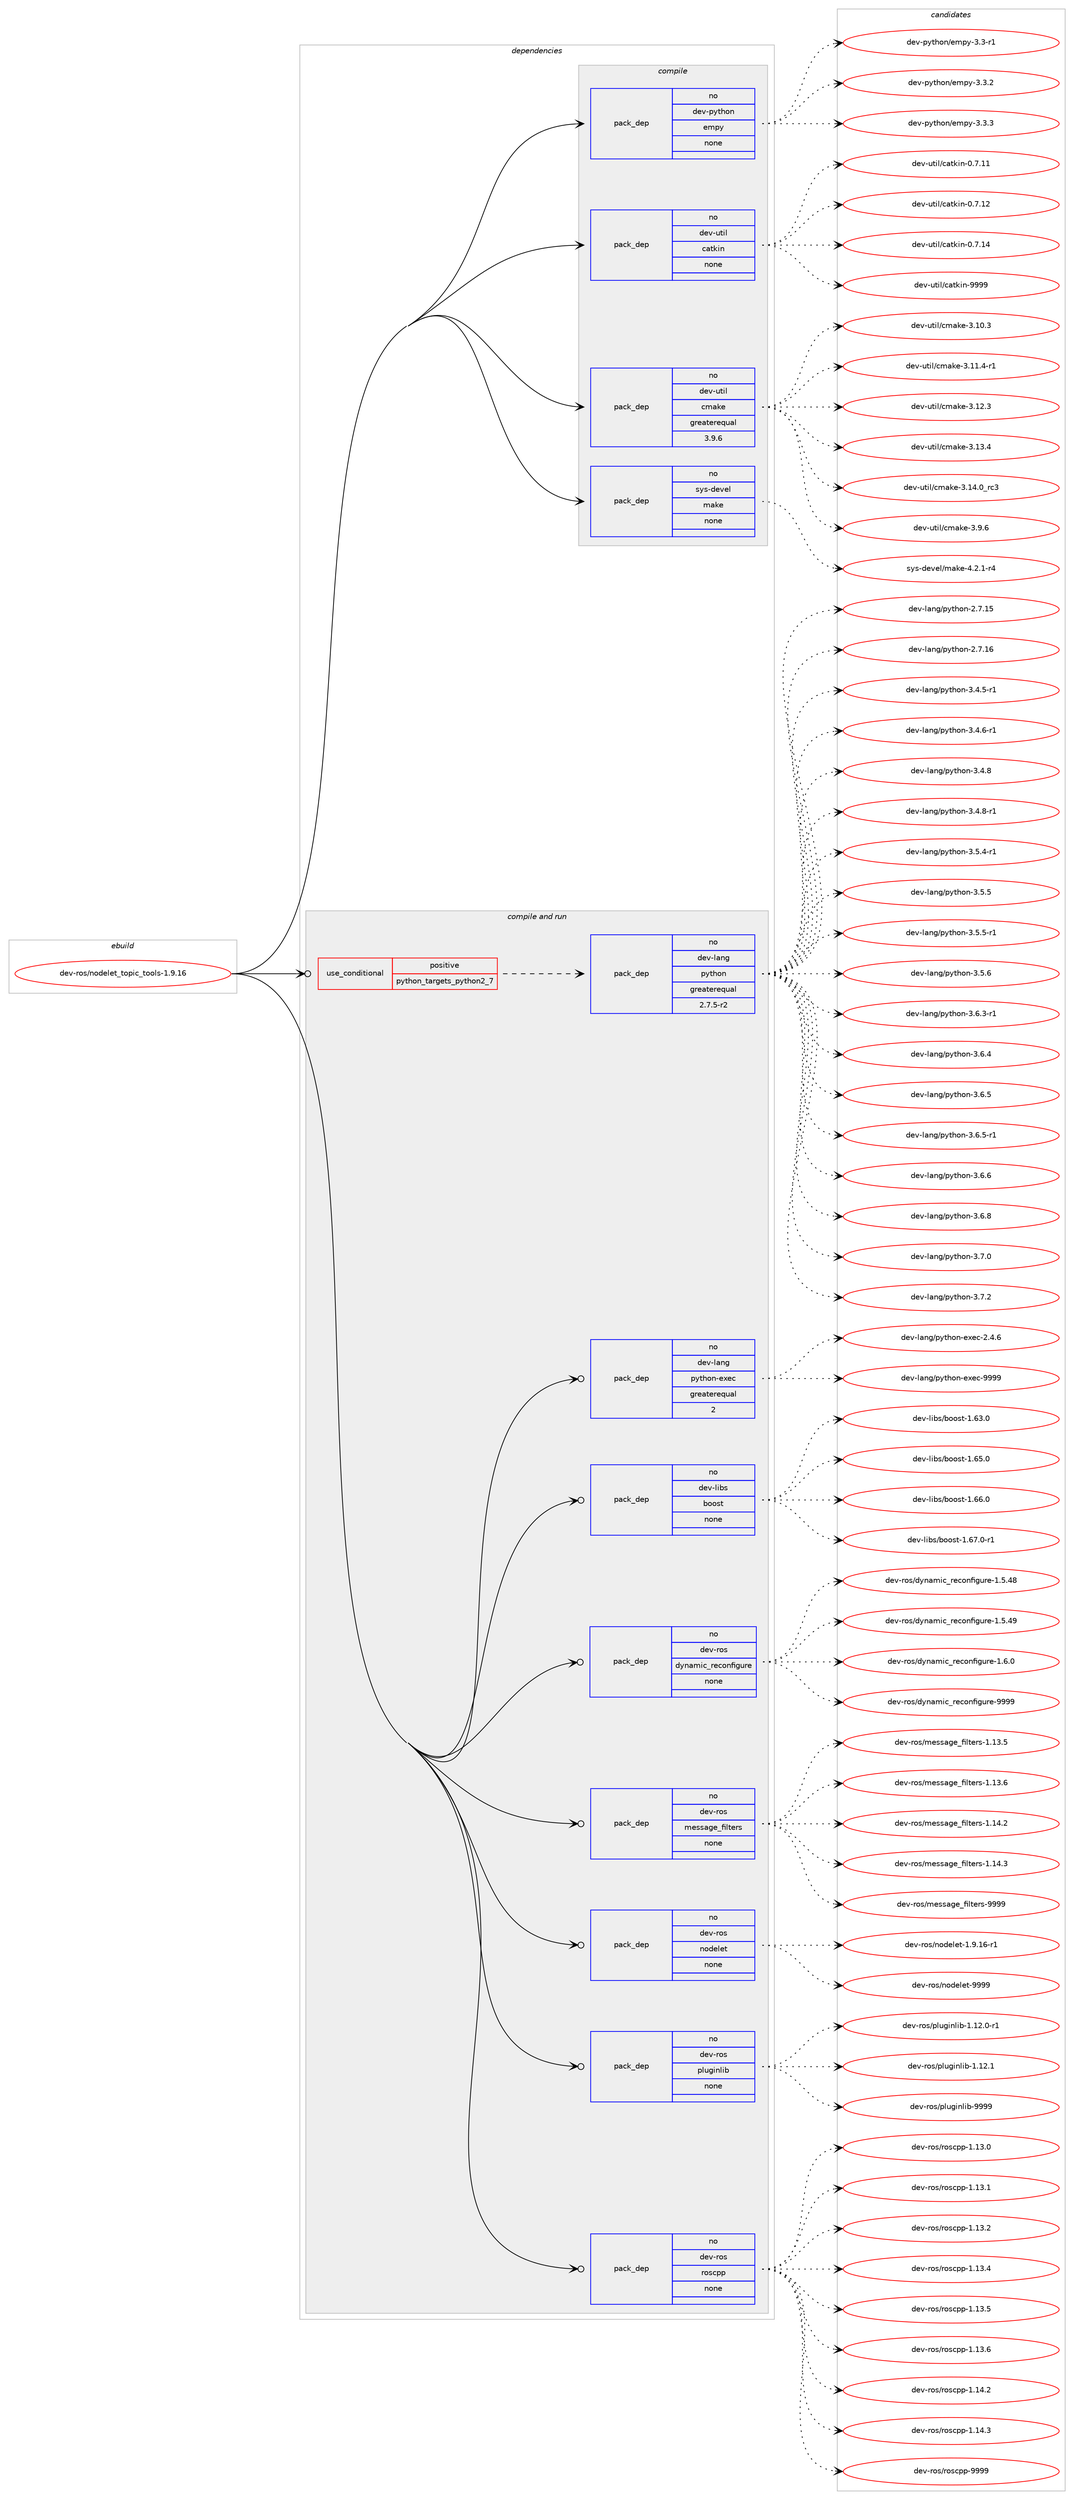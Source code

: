 digraph prolog {

# *************
# Graph options
# *************

newrank=true;
concentrate=true;
compound=true;
graph [rankdir=LR,fontname=Helvetica,fontsize=10,ranksep=1.5];#, ranksep=2.5, nodesep=0.2];
edge  [arrowhead=vee];
node  [fontname=Helvetica,fontsize=10];

# **********
# The ebuild
# **********

subgraph cluster_leftcol {
color=gray;
rank=same;
label=<<i>ebuild</i>>;
id [label="dev-ros/nodelet_topic_tools-1.9.16", color=red, width=4, href="../dev-ros/nodelet_topic_tools-1.9.16.svg"];
}

# ****************
# The dependencies
# ****************

subgraph cluster_midcol {
color=gray;
label=<<i>dependencies</i>>;
subgraph cluster_compile {
fillcolor="#eeeeee";
style=filled;
label=<<i>compile</i>>;
subgraph pack1048180 {
dependency1460775 [label=<<TABLE BORDER="0" CELLBORDER="1" CELLSPACING="0" CELLPADDING="4" WIDTH="220"><TR><TD ROWSPAN="6" CELLPADDING="30">pack_dep</TD></TR><TR><TD WIDTH="110">no</TD></TR><TR><TD>dev-python</TD></TR><TR><TD>empy</TD></TR><TR><TD>none</TD></TR><TR><TD></TD></TR></TABLE>>, shape=none, color=blue];
}
id:e -> dependency1460775:w [weight=20,style="solid",arrowhead="vee"];
subgraph pack1048181 {
dependency1460776 [label=<<TABLE BORDER="0" CELLBORDER="1" CELLSPACING="0" CELLPADDING="4" WIDTH="220"><TR><TD ROWSPAN="6" CELLPADDING="30">pack_dep</TD></TR><TR><TD WIDTH="110">no</TD></TR><TR><TD>dev-util</TD></TR><TR><TD>catkin</TD></TR><TR><TD>none</TD></TR><TR><TD></TD></TR></TABLE>>, shape=none, color=blue];
}
id:e -> dependency1460776:w [weight=20,style="solid",arrowhead="vee"];
subgraph pack1048182 {
dependency1460777 [label=<<TABLE BORDER="0" CELLBORDER="1" CELLSPACING="0" CELLPADDING="4" WIDTH="220"><TR><TD ROWSPAN="6" CELLPADDING="30">pack_dep</TD></TR><TR><TD WIDTH="110">no</TD></TR><TR><TD>dev-util</TD></TR><TR><TD>cmake</TD></TR><TR><TD>greaterequal</TD></TR><TR><TD>3.9.6</TD></TR></TABLE>>, shape=none, color=blue];
}
id:e -> dependency1460777:w [weight=20,style="solid",arrowhead="vee"];
subgraph pack1048183 {
dependency1460778 [label=<<TABLE BORDER="0" CELLBORDER="1" CELLSPACING="0" CELLPADDING="4" WIDTH="220"><TR><TD ROWSPAN="6" CELLPADDING="30">pack_dep</TD></TR><TR><TD WIDTH="110">no</TD></TR><TR><TD>sys-devel</TD></TR><TR><TD>make</TD></TR><TR><TD>none</TD></TR><TR><TD></TD></TR></TABLE>>, shape=none, color=blue];
}
id:e -> dependency1460778:w [weight=20,style="solid",arrowhead="vee"];
}
subgraph cluster_compileandrun {
fillcolor="#eeeeee";
style=filled;
label=<<i>compile and run</i>>;
subgraph cond389205 {
dependency1460779 [label=<<TABLE BORDER="0" CELLBORDER="1" CELLSPACING="0" CELLPADDING="4"><TR><TD ROWSPAN="3" CELLPADDING="10">use_conditional</TD></TR><TR><TD>positive</TD></TR><TR><TD>python_targets_python2_7</TD></TR></TABLE>>, shape=none, color=red];
subgraph pack1048184 {
dependency1460780 [label=<<TABLE BORDER="0" CELLBORDER="1" CELLSPACING="0" CELLPADDING="4" WIDTH="220"><TR><TD ROWSPAN="6" CELLPADDING="30">pack_dep</TD></TR><TR><TD WIDTH="110">no</TD></TR><TR><TD>dev-lang</TD></TR><TR><TD>python</TD></TR><TR><TD>greaterequal</TD></TR><TR><TD>2.7.5-r2</TD></TR></TABLE>>, shape=none, color=blue];
}
dependency1460779:e -> dependency1460780:w [weight=20,style="dashed",arrowhead="vee"];
}
id:e -> dependency1460779:w [weight=20,style="solid",arrowhead="odotvee"];
subgraph pack1048185 {
dependency1460781 [label=<<TABLE BORDER="0" CELLBORDER="1" CELLSPACING="0" CELLPADDING="4" WIDTH="220"><TR><TD ROWSPAN="6" CELLPADDING="30">pack_dep</TD></TR><TR><TD WIDTH="110">no</TD></TR><TR><TD>dev-lang</TD></TR><TR><TD>python-exec</TD></TR><TR><TD>greaterequal</TD></TR><TR><TD>2</TD></TR></TABLE>>, shape=none, color=blue];
}
id:e -> dependency1460781:w [weight=20,style="solid",arrowhead="odotvee"];
subgraph pack1048186 {
dependency1460782 [label=<<TABLE BORDER="0" CELLBORDER="1" CELLSPACING="0" CELLPADDING="4" WIDTH="220"><TR><TD ROWSPAN="6" CELLPADDING="30">pack_dep</TD></TR><TR><TD WIDTH="110">no</TD></TR><TR><TD>dev-libs</TD></TR><TR><TD>boost</TD></TR><TR><TD>none</TD></TR><TR><TD></TD></TR></TABLE>>, shape=none, color=blue];
}
id:e -> dependency1460782:w [weight=20,style="solid",arrowhead="odotvee"];
subgraph pack1048187 {
dependency1460783 [label=<<TABLE BORDER="0" CELLBORDER="1" CELLSPACING="0" CELLPADDING="4" WIDTH="220"><TR><TD ROWSPAN="6" CELLPADDING="30">pack_dep</TD></TR><TR><TD WIDTH="110">no</TD></TR><TR><TD>dev-ros</TD></TR><TR><TD>dynamic_reconfigure</TD></TR><TR><TD>none</TD></TR><TR><TD></TD></TR></TABLE>>, shape=none, color=blue];
}
id:e -> dependency1460783:w [weight=20,style="solid",arrowhead="odotvee"];
subgraph pack1048188 {
dependency1460784 [label=<<TABLE BORDER="0" CELLBORDER="1" CELLSPACING="0" CELLPADDING="4" WIDTH="220"><TR><TD ROWSPAN="6" CELLPADDING="30">pack_dep</TD></TR><TR><TD WIDTH="110">no</TD></TR><TR><TD>dev-ros</TD></TR><TR><TD>message_filters</TD></TR><TR><TD>none</TD></TR><TR><TD></TD></TR></TABLE>>, shape=none, color=blue];
}
id:e -> dependency1460784:w [weight=20,style="solid",arrowhead="odotvee"];
subgraph pack1048189 {
dependency1460785 [label=<<TABLE BORDER="0" CELLBORDER="1" CELLSPACING="0" CELLPADDING="4" WIDTH="220"><TR><TD ROWSPAN="6" CELLPADDING="30">pack_dep</TD></TR><TR><TD WIDTH="110">no</TD></TR><TR><TD>dev-ros</TD></TR><TR><TD>nodelet</TD></TR><TR><TD>none</TD></TR><TR><TD></TD></TR></TABLE>>, shape=none, color=blue];
}
id:e -> dependency1460785:w [weight=20,style="solid",arrowhead="odotvee"];
subgraph pack1048190 {
dependency1460786 [label=<<TABLE BORDER="0" CELLBORDER="1" CELLSPACING="0" CELLPADDING="4" WIDTH="220"><TR><TD ROWSPAN="6" CELLPADDING="30">pack_dep</TD></TR><TR><TD WIDTH="110">no</TD></TR><TR><TD>dev-ros</TD></TR><TR><TD>pluginlib</TD></TR><TR><TD>none</TD></TR><TR><TD></TD></TR></TABLE>>, shape=none, color=blue];
}
id:e -> dependency1460786:w [weight=20,style="solid",arrowhead="odotvee"];
subgraph pack1048191 {
dependency1460787 [label=<<TABLE BORDER="0" CELLBORDER="1" CELLSPACING="0" CELLPADDING="4" WIDTH="220"><TR><TD ROWSPAN="6" CELLPADDING="30">pack_dep</TD></TR><TR><TD WIDTH="110">no</TD></TR><TR><TD>dev-ros</TD></TR><TR><TD>roscpp</TD></TR><TR><TD>none</TD></TR><TR><TD></TD></TR></TABLE>>, shape=none, color=blue];
}
id:e -> dependency1460787:w [weight=20,style="solid",arrowhead="odotvee"];
}
subgraph cluster_run {
fillcolor="#eeeeee";
style=filled;
label=<<i>run</i>>;
}
}

# **************
# The candidates
# **************

subgraph cluster_choices {
rank=same;
color=gray;
label=<<i>candidates</i>>;

subgraph choice1048180 {
color=black;
nodesep=1;
choice1001011184511212111610411111047101109112121455146514511449 [label="dev-python/empy-3.3-r1", color=red, width=4,href="../dev-python/empy-3.3-r1.svg"];
choice1001011184511212111610411111047101109112121455146514650 [label="dev-python/empy-3.3.2", color=red, width=4,href="../dev-python/empy-3.3.2.svg"];
choice1001011184511212111610411111047101109112121455146514651 [label="dev-python/empy-3.3.3", color=red, width=4,href="../dev-python/empy-3.3.3.svg"];
dependency1460775:e -> choice1001011184511212111610411111047101109112121455146514511449:w [style=dotted,weight="100"];
dependency1460775:e -> choice1001011184511212111610411111047101109112121455146514650:w [style=dotted,weight="100"];
dependency1460775:e -> choice1001011184511212111610411111047101109112121455146514651:w [style=dotted,weight="100"];
}
subgraph choice1048181 {
color=black;
nodesep=1;
choice1001011184511711610510847999711610710511045484655464949 [label="dev-util/catkin-0.7.11", color=red, width=4,href="../dev-util/catkin-0.7.11.svg"];
choice1001011184511711610510847999711610710511045484655464950 [label="dev-util/catkin-0.7.12", color=red, width=4,href="../dev-util/catkin-0.7.12.svg"];
choice1001011184511711610510847999711610710511045484655464952 [label="dev-util/catkin-0.7.14", color=red, width=4,href="../dev-util/catkin-0.7.14.svg"];
choice100101118451171161051084799971161071051104557575757 [label="dev-util/catkin-9999", color=red, width=4,href="../dev-util/catkin-9999.svg"];
dependency1460776:e -> choice1001011184511711610510847999711610710511045484655464949:w [style=dotted,weight="100"];
dependency1460776:e -> choice1001011184511711610510847999711610710511045484655464950:w [style=dotted,weight="100"];
dependency1460776:e -> choice1001011184511711610510847999711610710511045484655464952:w [style=dotted,weight="100"];
dependency1460776:e -> choice100101118451171161051084799971161071051104557575757:w [style=dotted,weight="100"];
}
subgraph choice1048182 {
color=black;
nodesep=1;
choice1001011184511711610510847991099710710145514649484651 [label="dev-util/cmake-3.10.3", color=red, width=4,href="../dev-util/cmake-3.10.3.svg"];
choice10010111845117116105108479910997107101455146494946524511449 [label="dev-util/cmake-3.11.4-r1", color=red, width=4,href="../dev-util/cmake-3.11.4-r1.svg"];
choice1001011184511711610510847991099710710145514649504651 [label="dev-util/cmake-3.12.3", color=red, width=4,href="../dev-util/cmake-3.12.3.svg"];
choice1001011184511711610510847991099710710145514649514652 [label="dev-util/cmake-3.13.4", color=red, width=4,href="../dev-util/cmake-3.13.4.svg"];
choice1001011184511711610510847991099710710145514649524648951149951 [label="dev-util/cmake-3.14.0_rc3", color=red, width=4,href="../dev-util/cmake-3.14.0_rc3.svg"];
choice10010111845117116105108479910997107101455146574654 [label="dev-util/cmake-3.9.6", color=red, width=4,href="../dev-util/cmake-3.9.6.svg"];
dependency1460777:e -> choice1001011184511711610510847991099710710145514649484651:w [style=dotted,weight="100"];
dependency1460777:e -> choice10010111845117116105108479910997107101455146494946524511449:w [style=dotted,weight="100"];
dependency1460777:e -> choice1001011184511711610510847991099710710145514649504651:w [style=dotted,weight="100"];
dependency1460777:e -> choice1001011184511711610510847991099710710145514649514652:w [style=dotted,weight="100"];
dependency1460777:e -> choice1001011184511711610510847991099710710145514649524648951149951:w [style=dotted,weight="100"];
dependency1460777:e -> choice10010111845117116105108479910997107101455146574654:w [style=dotted,weight="100"];
}
subgraph choice1048183 {
color=black;
nodesep=1;
choice1151211154510010111810110847109971071014552465046494511452 [label="sys-devel/make-4.2.1-r4", color=red, width=4,href="../sys-devel/make-4.2.1-r4.svg"];
dependency1460778:e -> choice1151211154510010111810110847109971071014552465046494511452:w [style=dotted,weight="100"];
}
subgraph choice1048184 {
color=black;
nodesep=1;
choice10010111845108971101034711212111610411111045504655464953 [label="dev-lang/python-2.7.15", color=red, width=4,href="../dev-lang/python-2.7.15.svg"];
choice10010111845108971101034711212111610411111045504655464954 [label="dev-lang/python-2.7.16", color=red, width=4,href="../dev-lang/python-2.7.16.svg"];
choice1001011184510897110103471121211161041111104551465246534511449 [label="dev-lang/python-3.4.5-r1", color=red, width=4,href="../dev-lang/python-3.4.5-r1.svg"];
choice1001011184510897110103471121211161041111104551465246544511449 [label="dev-lang/python-3.4.6-r1", color=red, width=4,href="../dev-lang/python-3.4.6-r1.svg"];
choice100101118451089711010347112121116104111110455146524656 [label="dev-lang/python-3.4.8", color=red, width=4,href="../dev-lang/python-3.4.8.svg"];
choice1001011184510897110103471121211161041111104551465246564511449 [label="dev-lang/python-3.4.8-r1", color=red, width=4,href="../dev-lang/python-3.4.8-r1.svg"];
choice1001011184510897110103471121211161041111104551465346524511449 [label="dev-lang/python-3.5.4-r1", color=red, width=4,href="../dev-lang/python-3.5.4-r1.svg"];
choice100101118451089711010347112121116104111110455146534653 [label="dev-lang/python-3.5.5", color=red, width=4,href="../dev-lang/python-3.5.5.svg"];
choice1001011184510897110103471121211161041111104551465346534511449 [label="dev-lang/python-3.5.5-r1", color=red, width=4,href="../dev-lang/python-3.5.5-r1.svg"];
choice100101118451089711010347112121116104111110455146534654 [label="dev-lang/python-3.5.6", color=red, width=4,href="../dev-lang/python-3.5.6.svg"];
choice1001011184510897110103471121211161041111104551465446514511449 [label="dev-lang/python-3.6.3-r1", color=red, width=4,href="../dev-lang/python-3.6.3-r1.svg"];
choice100101118451089711010347112121116104111110455146544652 [label="dev-lang/python-3.6.4", color=red, width=4,href="../dev-lang/python-3.6.4.svg"];
choice100101118451089711010347112121116104111110455146544653 [label="dev-lang/python-3.6.5", color=red, width=4,href="../dev-lang/python-3.6.5.svg"];
choice1001011184510897110103471121211161041111104551465446534511449 [label="dev-lang/python-3.6.5-r1", color=red, width=4,href="../dev-lang/python-3.6.5-r1.svg"];
choice100101118451089711010347112121116104111110455146544654 [label="dev-lang/python-3.6.6", color=red, width=4,href="../dev-lang/python-3.6.6.svg"];
choice100101118451089711010347112121116104111110455146544656 [label="dev-lang/python-3.6.8", color=red, width=4,href="../dev-lang/python-3.6.8.svg"];
choice100101118451089711010347112121116104111110455146554648 [label="dev-lang/python-3.7.0", color=red, width=4,href="../dev-lang/python-3.7.0.svg"];
choice100101118451089711010347112121116104111110455146554650 [label="dev-lang/python-3.7.2", color=red, width=4,href="../dev-lang/python-3.7.2.svg"];
dependency1460780:e -> choice10010111845108971101034711212111610411111045504655464953:w [style=dotted,weight="100"];
dependency1460780:e -> choice10010111845108971101034711212111610411111045504655464954:w [style=dotted,weight="100"];
dependency1460780:e -> choice1001011184510897110103471121211161041111104551465246534511449:w [style=dotted,weight="100"];
dependency1460780:e -> choice1001011184510897110103471121211161041111104551465246544511449:w [style=dotted,weight="100"];
dependency1460780:e -> choice100101118451089711010347112121116104111110455146524656:w [style=dotted,weight="100"];
dependency1460780:e -> choice1001011184510897110103471121211161041111104551465246564511449:w [style=dotted,weight="100"];
dependency1460780:e -> choice1001011184510897110103471121211161041111104551465346524511449:w [style=dotted,weight="100"];
dependency1460780:e -> choice100101118451089711010347112121116104111110455146534653:w [style=dotted,weight="100"];
dependency1460780:e -> choice1001011184510897110103471121211161041111104551465346534511449:w [style=dotted,weight="100"];
dependency1460780:e -> choice100101118451089711010347112121116104111110455146534654:w [style=dotted,weight="100"];
dependency1460780:e -> choice1001011184510897110103471121211161041111104551465446514511449:w [style=dotted,weight="100"];
dependency1460780:e -> choice100101118451089711010347112121116104111110455146544652:w [style=dotted,weight="100"];
dependency1460780:e -> choice100101118451089711010347112121116104111110455146544653:w [style=dotted,weight="100"];
dependency1460780:e -> choice1001011184510897110103471121211161041111104551465446534511449:w [style=dotted,weight="100"];
dependency1460780:e -> choice100101118451089711010347112121116104111110455146544654:w [style=dotted,weight="100"];
dependency1460780:e -> choice100101118451089711010347112121116104111110455146544656:w [style=dotted,weight="100"];
dependency1460780:e -> choice100101118451089711010347112121116104111110455146554648:w [style=dotted,weight="100"];
dependency1460780:e -> choice100101118451089711010347112121116104111110455146554650:w [style=dotted,weight="100"];
}
subgraph choice1048185 {
color=black;
nodesep=1;
choice1001011184510897110103471121211161041111104510112010199455046524654 [label="dev-lang/python-exec-2.4.6", color=red, width=4,href="../dev-lang/python-exec-2.4.6.svg"];
choice10010111845108971101034711212111610411111045101120101994557575757 [label="dev-lang/python-exec-9999", color=red, width=4,href="../dev-lang/python-exec-9999.svg"];
dependency1460781:e -> choice1001011184510897110103471121211161041111104510112010199455046524654:w [style=dotted,weight="100"];
dependency1460781:e -> choice10010111845108971101034711212111610411111045101120101994557575757:w [style=dotted,weight="100"];
}
subgraph choice1048186 {
color=black;
nodesep=1;
choice1001011184510810598115479811111111511645494654514648 [label="dev-libs/boost-1.63.0", color=red, width=4,href="../dev-libs/boost-1.63.0.svg"];
choice1001011184510810598115479811111111511645494654534648 [label="dev-libs/boost-1.65.0", color=red, width=4,href="../dev-libs/boost-1.65.0.svg"];
choice1001011184510810598115479811111111511645494654544648 [label="dev-libs/boost-1.66.0", color=red, width=4,href="../dev-libs/boost-1.66.0.svg"];
choice10010111845108105981154798111111115116454946545546484511449 [label="dev-libs/boost-1.67.0-r1", color=red, width=4,href="../dev-libs/boost-1.67.0-r1.svg"];
dependency1460782:e -> choice1001011184510810598115479811111111511645494654514648:w [style=dotted,weight="100"];
dependency1460782:e -> choice1001011184510810598115479811111111511645494654534648:w [style=dotted,weight="100"];
dependency1460782:e -> choice1001011184510810598115479811111111511645494654544648:w [style=dotted,weight="100"];
dependency1460782:e -> choice10010111845108105981154798111111115116454946545546484511449:w [style=dotted,weight="100"];
}
subgraph choice1048187 {
color=black;
nodesep=1;
choice10010111845114111115471001211109710910599951141019911111010210510311711410145494653465256 [label="dev-ros/dynamic_reconfigure-1.5.48", color=red, width=4,href="../dev-ros/dynamic_reconfigure-1.5.48.svg"];
choice10010111845114111115471001211109710910599951141019911111010210510311711410145494653465257 [label="dev-ros/dynamic_reconfigure-1.5.49", color=red, width=4,href="../dev-ros/dynamic_reconfigure-1.5.49.svg"];
choice100101118451141111154710012111097109105999511410199111110102105103117114101454946544648 [label="dev-ros/dynamic_reconfigure-1.6.0", color=red, width=4,href="../dev-ros/dynamic_reconfigure-1.6.0.svg"];
choice1001011184511411111547100121110971091059995114101991111101021051031171141014557575757 [label="dev-ros/dynamic_reconfigure-9999", color=red, width=4,href="../dev-ros/dynamic_reconfigure-9999.svg"];
dependency1460783:e -> choice10010111845114111115471001211109710910599951141019911111010210510311711410145494653465256:w [style=dotted,weight="100"];
dependency1460783:e -> choice10010111845114111115471001211109710910599951141019911111010210510311711410145494653465257:w [style=dotted,weight="100"];
dependency1460783:e -> choice100101118451141111154710012111097109105999511410199111110102105103117114101454946544648:w [style=dotted,weight="100"];
dependency1460783:e -> choice1001011184511411111547100121110971091059995114101991111101021051031171141014557575757:w [style=dotted,weight="100"];
}
subgraph choice1048188 {
color=black;
nodesep=1;
choice1001011184511411111547109101115115971031019510210510811610111411545494649514653 [label="dev-ros/message_filters-1.13.5", color=red, width=4,href="../dev-ros/message_filters-1.13.5.svg"];
choice1001011184511411111547109101115115971031019510210510811610111411545494649514654 [label="dev-ros/message_filters-1.13.6", color=red, width=4,href="../dev-ros/message_filters-1.13.6.svg"];
choice1001011184511411111547109101115115971031019510210510811610111411545494649524650 [label="dev-ros/message_filters-1.14.2", color=red, width=4,href="../dev-ros/message_filters-1.14.2.svg"];
choice1001011184511411111547109101115115971031019510210510811610111411545494649524651 [label="dev-ros/message_filters-1.14.3", color=red, width=4,href="../dev-ros/message_filters-1.14.3.svg"];
choice100101118451141111154710910111511597103101951021051081161011141154557575757 [label="dev-ros/message_filters-9999", color=red, width=4,href="../dev-ros/message_filters-9999.svg"];
dependency1460784:e -> choice1001011184511411111547109101115115971031019510210510811610111411545494649514653:w [style=dotted,weight="100"];
dependency1460784:e -> choice1001011184511411111547109101115115971031019510210510811610111411545494649514654:w [style=dotted,weight="100"];
dependency1460784:e -> choice1001011184511411111547109101115115971031019510210510811610111411545494649524650:w [style=dotted,weight="100"];
dependency1460784:e -> choice1001011184511411111547109101115115971031019510210510811610111411545494649524651:w [style=dotted,weight="100"];
dependency1460784:e -> choice100101118451141111154710910111511597103101951021051081161011141154557575757:w [style=dotted,weight="100"];
}
subgraph choice1048189 {
color=black;
nodesep=1;
choice1001011184511411111547110111100101108101116454946574649544511449 [label="dev-ros/nodelet-1.9.16-r1", color=red, width=4,href="../dev-ros/nodelet-1.9.16-r1.svg"];
choice10010111845114111115471101111001011081011164557575757 [label="dev-ros/nodelet-9999", color=red, width=4,href="../dev-ros/nodelet-9999.svg"];
dependency1460785:e -> choice1001011184511411111547110111100101108101116454946574649544511449:w [style=dotted,weight="100"];
dependency1460785:e -> choice10010111845114111115471101111001011081011164557575757:w [style=dotted,weight="100"];
}
subgraph choice1048190 {
color=black;
nodesep=1;
choice100101118451141111154711210811710310511010810598454946495046484511449 [label="dev-ros/pluginlib-1.12.0-r1", color=red, width=4,href="../dev-ros/pluginlib-1.12.0-r1.svg"];
choice10010111845114111115471121081171031051101081059845494649504649 [label="dev-ros/pluginlib-1.12.1", color=red, width=4,href="../dev-ros/pluginlib-1.12.1.svg"];
choice1001011184511411111547112108117103105110108105984557575757 [label="dev-ros/pluginlib-9999", color=red, width=4,href="../dev-ros/pluginlib-9999.svg"];
dependency1460786:e -> choice100101118451141111154711210811710310511010810598454946495046484511449:w [style=dotted,weight="100"];
dependency1460786:e -> choice10010111845114111115471121081171031051101081059845494649504649:w [style=dotted,weight="100"];
dependency1460786:e -> choice1001011184511411111547112108117103105110108105984557575757:w [style=dotted,weight="100"];
}
subgraph choice1048191 {
color=black;
nodesep=1;
choice10010111845114111115471141111159911211245494649514648 [label="dev-ros/roscpp-1.13.0", color=red, width=4,href="../dev-ros/roscpp-1.13.0.svg"];
choice10010111845114111115471141111159911211245494649514649 [label="dev-ros/roscpp-1.13.1", color=red, width=4,href="../dev-ros/roscpp-1.13.1.svg"];
choice10010111845114111115471141111159911211245494649514650 [label="dev-ros/roscpp-1.13.2", color=red, width=4,href="../dev-ros/roscpp-1.13.2.svg"];
choice10010111845114111115471141111159911211245494649514652 [label="dev-ros/roscpp-1.13.4", color=red, width=4,href="../dev-ros/roscpp-1.13.4.svg"];
choice10010111845114111115471141111159911211245494649514653 [label="dev-ros/roscpp-1.13.5", color=red, width=4,href="../dev-ros/roscpp-1.13.5.svg"];
choice10010111845114111115471141111159911211245494649514654 [label="dev-ros/roscpp-1.13.6", color=red, width=4,href="../dev-ros/roscpp-1.13.6.svg"];
choice10010111845114111115471141111159911211245494649524650 [label="dev-ros/roscpp-1.14.2", color=red, width=4,href="../dev-ros/roscpp-1.14.2.svg"];
choice10010111845114111115471141111159911211245494649524651 [label="dev-ros/roscpp-1.14.3", color=red, width=4,href="../dev-ros/roscpp-1.14.3.svg"];
choice1001011184511411111547114111115991121124557575757 [label="dev-ros/roscpp-9999", color=red, width=4,href="../dev-ros/roscpp-9999.svg"];
dependency1460787:e -> choice10010111845114111115471141111159911211245494649514648:w [style=dotted,weight="100"];
dependency1460787:e -> choice10010111845114111115471141111159911211245494649514649:w [style=dotted,weight="100"];
dependency1460787:e -> choice10010111845114111115471141111159911211245494649514650:w [style=dotted,weight="100"];
dependency1460787:e -> choice10010111845114111115471141111159911211245494649514652:w [style=dotted,weight="100"];
dependency1460787:e -> choice10010111845114111115471141111159911211245494649514653:w [style=dotted,weight="100"];
dependency1460787:e -> choice10010111845114111115471141111159911211245494649514654:w [style=dotted,weight="100"];
dependency1460787:e -> choice10010111845114111115471141111159911211245494649524650:w [style=dotted,weight="100"];
dependency1460787:e -> choice10010111845114111115471141111159911211245494649524651:w [style=dotted,weight="100"];
dependency1460787:e -> choice1001011184511411111547114111115991121124557575757:w [style=dotted,weight="100"];
}
}

}
